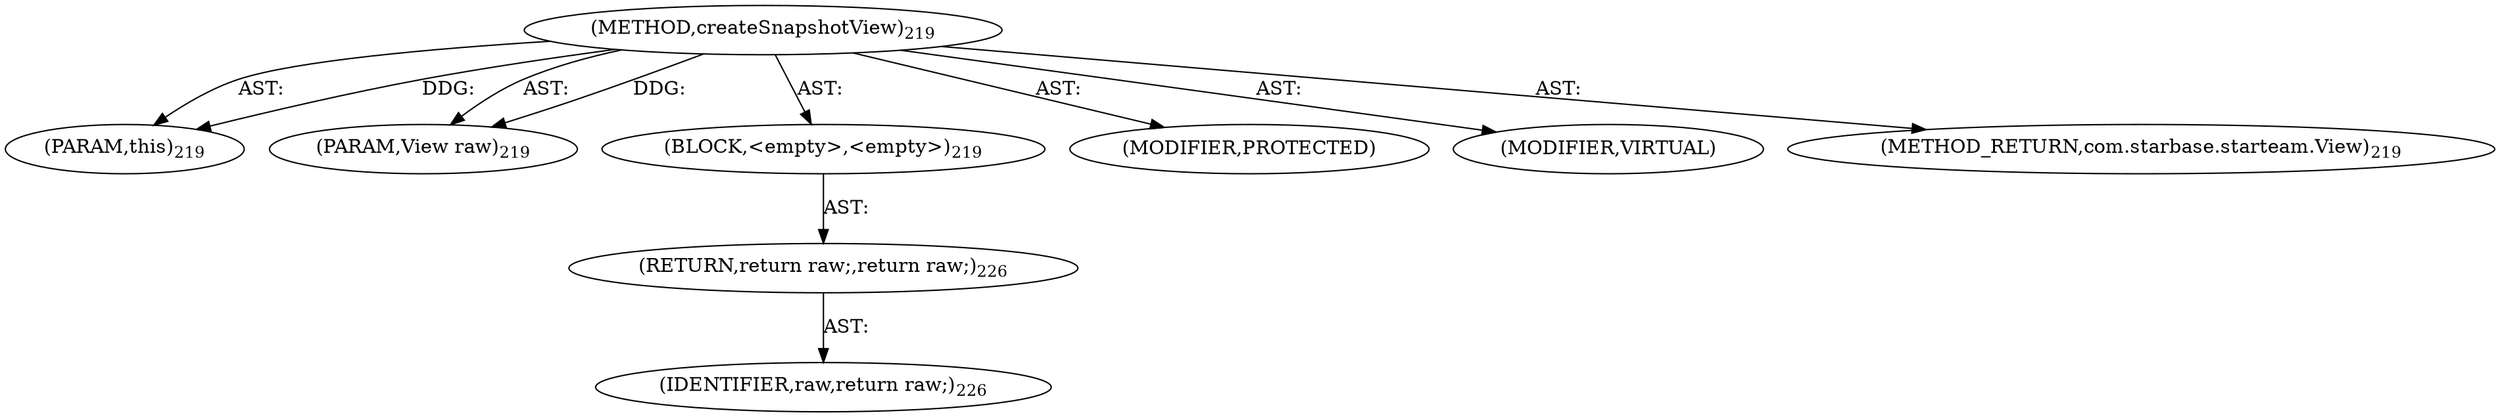 digraph "createSnapshotView" {  
"111669149702" [label = <(METHOD,createSnapshotView)<SUB>219</SUB>> ]
"115964117003" [label = <(PARAM,this)<SUB>219</SUB>> ]
"115964117004" [label = <(PARAM,View raw)<SUB>219</SUB>> ]
"25769803798" [label = <(BLOCK,&lt;empty&gt;,&lt;empty&gt;)<SUB>219</SUB>> ]
"146028888064" [label = <(RETURN,return raw;,return raw;)<SUB>226</SUB>> ]
"68719476798" [label = <(IDENTIFIER,raw,return raw;)<SUB>226</SUB>> ]
"133143986195" [label = <(MODIFIER,PROTECTED)> ]
"133143986196" [label = <(MODIFIER,VIRTUAL)> ]
"128849018886" [label = <(METHOD_RETURN,com.starbase.starteam.View)<SUB>219</SUB>> ]
  "111669149702" -> "115964117003"  [ label = "AST: "] 
  "111669149702" -> "115964117004"  [ label = "AST: "] 
  "111669149702" -> "25769803798"  [ label = "AST: "] 
  "111669149702" -> "133143986195"  [ label = "AST: "] 
  "111669149702" -> "133143986196"  [ label = "AST: "] 
  "111669149702" -> "128849018886"  [ label = "AST: "] 
  "25769803798" -> "146028888064"  [ label = "AST: "] 
  "146028888064" -> "68719476798"  [ label = "AST: "] 
  "111669149702" -> "115964117003"  [ label = "DDG: "] 
  "111669149702" -> "115964117004"  [ label = "DDG: "] 
}
